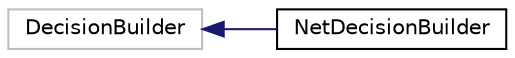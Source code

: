 digraph "Graphical Class Hierarchy"
{
 // LATEX_PDF_SIZE
  edge [fontname="Helvetica",fontsize="10",labelfontname="Helvetica",labelfontsize="10"];
  node [fontname="Helvetica",fontsize="10",shape=record];
  rankdir="LR";
  Node103 [label="DecisionBuilder",height=0.2,width=0.4,color="grey75", fillcolor="white", style="filled",tooltip=" "];
  Node103 -> Node0 [dir="back",color="midnightblue",fontsize="10",style="solid",fontname="Helvetica"];
  Node0 [label="NetDecisionBuilder",height=0.2,width=0.4,color="black", fillcolor="white", style="filled",URL="$classGoogle_1_1OrTools_1_1ConstraintSolver_1_1NetDecisionBuilder.html",tooltip="This class acts as a intermediate step between a c++ decision builder and a .Net one."];
}
